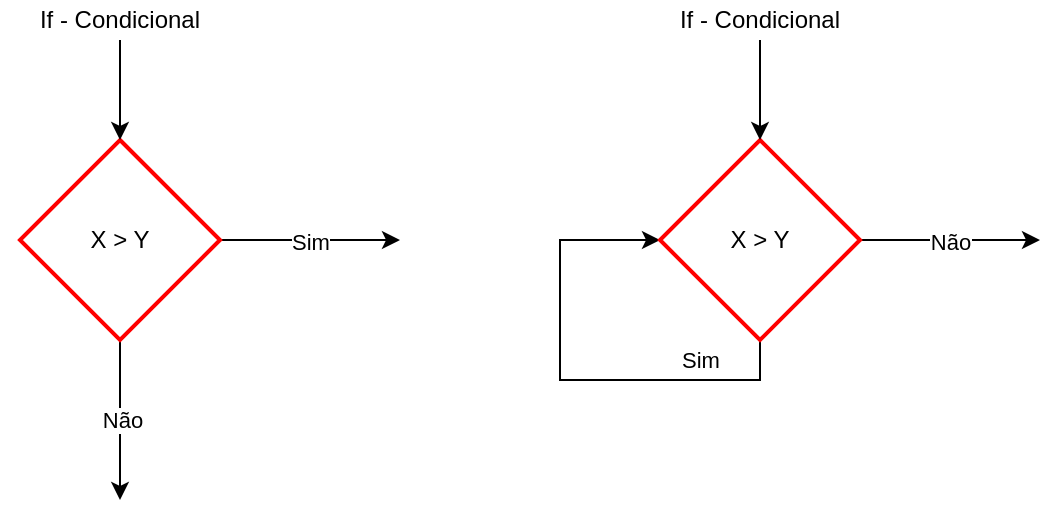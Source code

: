 <mxfile version="24.0.0" type="device">
  <diagram name="Página-1" id="7WcY4tHb14aSu_4RhgTl">
    <mxGraphModel dx="1434" dy="780" grid="1" gridSize="10" guides="1" tooltips="1" connect="1" arrows="1" fold="1" page="1" pageScale="1" pageWidth="827" pageHeight="1169" math="0" shadow="0">
      <root>
        <mxCell id="0" />
        <mxCell id="1" parent="0" />
        <mxCell id="6qTXDyYhP95SqSP7nzSO-2" value="Sim" style="edgeStyle=orthogonalEdgeStyle;rounded=0;orthogonalLoop=1;jettySize=auto;html=1;exitX=1;exitY=0.5;exitDx=0;exitDy=0;exitPerimeter=0;" edge="1" parent="1" source="6qTXDyYhP95SqSP7nzSO-1">
          <mxGeometry relative="1" as="geometry">
            <mxPoint x="370" y="190" as="targetPoint" />
          </mxGeometry>
        </mxCell>
        <mxCell id="6qTXDyYhP95SqSP7nzSO-3" value="Não" style="edgeStyle=orthogonalEdgeStyle;rounded=0;orthogonalLoop=1;jettySize=auto;html=1;exitX=0.5;exitY=1;exitDx=0;exitDy=0;exitPerimeter=0;" edge="1" parent="1" source="6qTXDyYhP95SqSP7nzSO-1">
          <mxGeometry relative="1" as="geometry">
            <mxPoint x="230" y="320" as="targetPoint" />
          </mxGeometry>
        </mxCell>
        <mxCell id="6qTXDyYhP95SqSP7nzSO-1" value="X &amp;gt; Y" style="strokeWidth=2;html=1;shape=mxgraph.flowchart.decision;whiteSpace=wrap;strokeColor=#FF0000;" vertex="1" parent="1">
          <mxGeometry x="180" y="140" width="100" height="100" as="geometry" />
        </mxCell>
        <mxCell id="6qTXDyYhP95SqSP7nzSO-4" value="If - Condicional" style="text;html=1;align=center;verticalAlign=middle;whiteSpace=wrap;rounded=0;" vertex="1" parent="1">
          <mxGeometry x="170" y="70" width="120" height="20" as="geometry" />
        </mxCell>
        <mxCell id="6qTXDyYhP95SqSP7nzSO-5" value="" style="endArrow=classic;html=1;rounded=0;exitX=0.5;exitY=1;exitDx=0;exitDy=0;entryX=0.5;entryY=0;entryDx=0;entryDy=0;entryPerimeter=0;" edge="1" parent="1" source="6qTXDyYhP95SqSP7nzSO-4" target="6qTXDyYhP95SqSP7nzSO-1">
          <mxGeometry width="50" height="50" relative="1" as="geometry">
            <mxPoint x="390" y="230" as="sourcePoint" />
            <mxPoint x="440" y="180" as="targetPoint" />
          </mxGeometry>
        </mxCell>
        <mxCell id="6qTXDyYhP95SqSP7nzSO-6" value="Não" style="edgeStyle=orthogonalEdgeStyle;rounded=0;orthogonalLoop=1;jettySize=auto;html=1;exitX=1;exitY=0.5;exitDx=0;exitDy=0;exitPerimeter=0;" edge="1" source="6qTXDyYhP95SqSP7nzSO-8" parent="1">
          <mxGeometry relative="1" as="geometry">
            <mxPoint x="690" y="190" as="targetPoint" />
          </mxGeometry>
        </mxCell>
        <mxCell id="6qTXDyYhP95SqSP7nzSO-7" value="Sim" style="edgeStyle=orthogonalEdgeStyle;rounded=0;orthogonalLoop=1;jettySize=auto;html=1;exitX=0.5;exitY=1;exitDx=0;exitDy=0;exitPerimeter=0;entryX=0;entryY=0.5;entryDx=0;entryDy=0;entryPerimeter=0;" edge="1" source="6qTXDyYhP95SqSP7nzSO-8" parent="1" target="6qTXDyYhP95SqSP7nzSO-8">
          <mxGeometry x="-0.583" y="-10" relative="1" as="geometry">
            <mxPoint x="550" y="320" as="targetPoint" />
            <Array as="points">
              <mxPoint x="550" y="260" />
              <mxPoint x="450" y="260" />
              <mxPoint x="450" y="190" />
            </Array>
            <mxPoint as="offset" />
          </mxGeometry>
        </mxCell>
        <mxCell id="6qTXDyYhP95SqSP7nzSO-8" value="X &amp;gt; Y" style="strokeWidth=2;html=1;shape=mxgraph.flowchart.decision;whiteSpace=wrap;strokeColor=#FF0000;" vertex="1" parent="1">
          <mxGeometry x="500" y="140" width="100" height="100" as="geometry" />
        </mxCell>
        <mxCell id="6qTXDyYhP95SqSP7nzSO-9" value="If - Condicional" style="text;html=1;align=center;verticalAlign=middle;whiteSpace=wrap;rounded=0;" vertex="1" parent="1">
          <mxGeometry x="490" y="70" width="120" height="20" as="geometry" />
        </mxCell>
        <mxCell id="6qTXDyYhP95SqSP7nzSO-10" value="" style="endArrow=classic;html=1;rounded=0;exitX=0.5;exitY=1;exitDx=0;exitDy=0;entryX=0.5;entryY=0;entryDx=0;entryDy=0;entryPerimeter=0;" edge="1" source="6qTXDyYhP95SqSP7nzSO-9" target="6qTXDyYhP95SqSP7nzSO-8" parent="1">
          <mxGeometry width="50" height="50" relative="1" as="geometry">
            <mxPoint x="710" y="230" as="sourcePoint" />
            <mxPoint x="760" y="180" as="targetPoint" />
          </mxGeometry>
        </mxCell>
      </root>
    </mxGraphModel>
  </diagram>
</mxfile>
